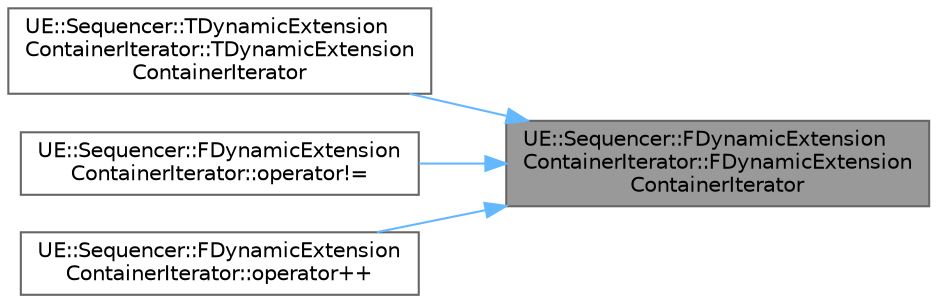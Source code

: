 digraph "UE::Sequencer::FDynamicExtensionContainerIterator::FDynamicExtensionContainerIterator"
{
 // INTERACTIVE_SVG=YES
 // LATEX_PDF_SIZE
  bgcolor="transparent";
  edge [fontname=Helvetica,fontsize=10,labelfontname=Helvetica,labelfontsize=10];
  node [fontname=Helvetica,fontsize=10,shape=box,height=0.2,width=0.4];
  rankdir="RL";
  Node1 [id="Node000001",label="UE::Sequencer::FDynamicExtension\lContainerIterator::FDynamicExtension\lContainerIterator",height=0.2,width=0.4,color="gray40", fillcolor="grey60", style="filled", fontcolor="black",tooltip=" "];
  Node1 -> Node2 [id="edge1_Node000001_Node000002",dir="back",color="steelblue1",style="solid",tooltip=" "];
  Node2 [id="Node000002",label="UE::Sequencer::TDynamicExtension\lContainerIterator::TDynamicExtension\lContainerIterator",height=0.2,width=0.4,color="grey40", fillcolor="white", style="filled",URL="$d1/d0c/structUE_1_1Sequencer_1_1TDynamicExtensionContainerIterator.html#a3275edffd0ae6d7d453a25f05cae8cc0",tooltip=" "];
  Node1 -> Node3 [id="edge2_Node000001_Node000003",dir="back",color="steelblue1",style="solid",tooltip=" "];
  Node3 [id="Node000003",label="UE::Sequencer::FDynamicExtension\lContainerIterator::operator!=",height=0.2,width=0.4,color="grey40", fillcolor="white", style="filled",URL="$dc/d27/structUE_1_1Sequencer_1_1FDynamicExtensionContainerIterator.html#a033f80e7976f6111cfc5a375d7a5396a",tooltip=" "];
  Node1 -> Node4 [id="edge3_Node000001_Node000004",dir="back",color="steelblue1",style="solid",tooltip=" "];
  Node4 [id="Node000004",label="UE::Sequencer::FDynamicExtension\lContainerIterator::operator++",height=0.2,width=0.4,color="grey40", fillcolor="white", style="filled",URL="$dc/d27/structUE_1_1Sequencer_1_1FDynamicExtensionContainerIterator.html#afcf2347f26376f1788c91e5a123679fd",tooltip=" "];
}
